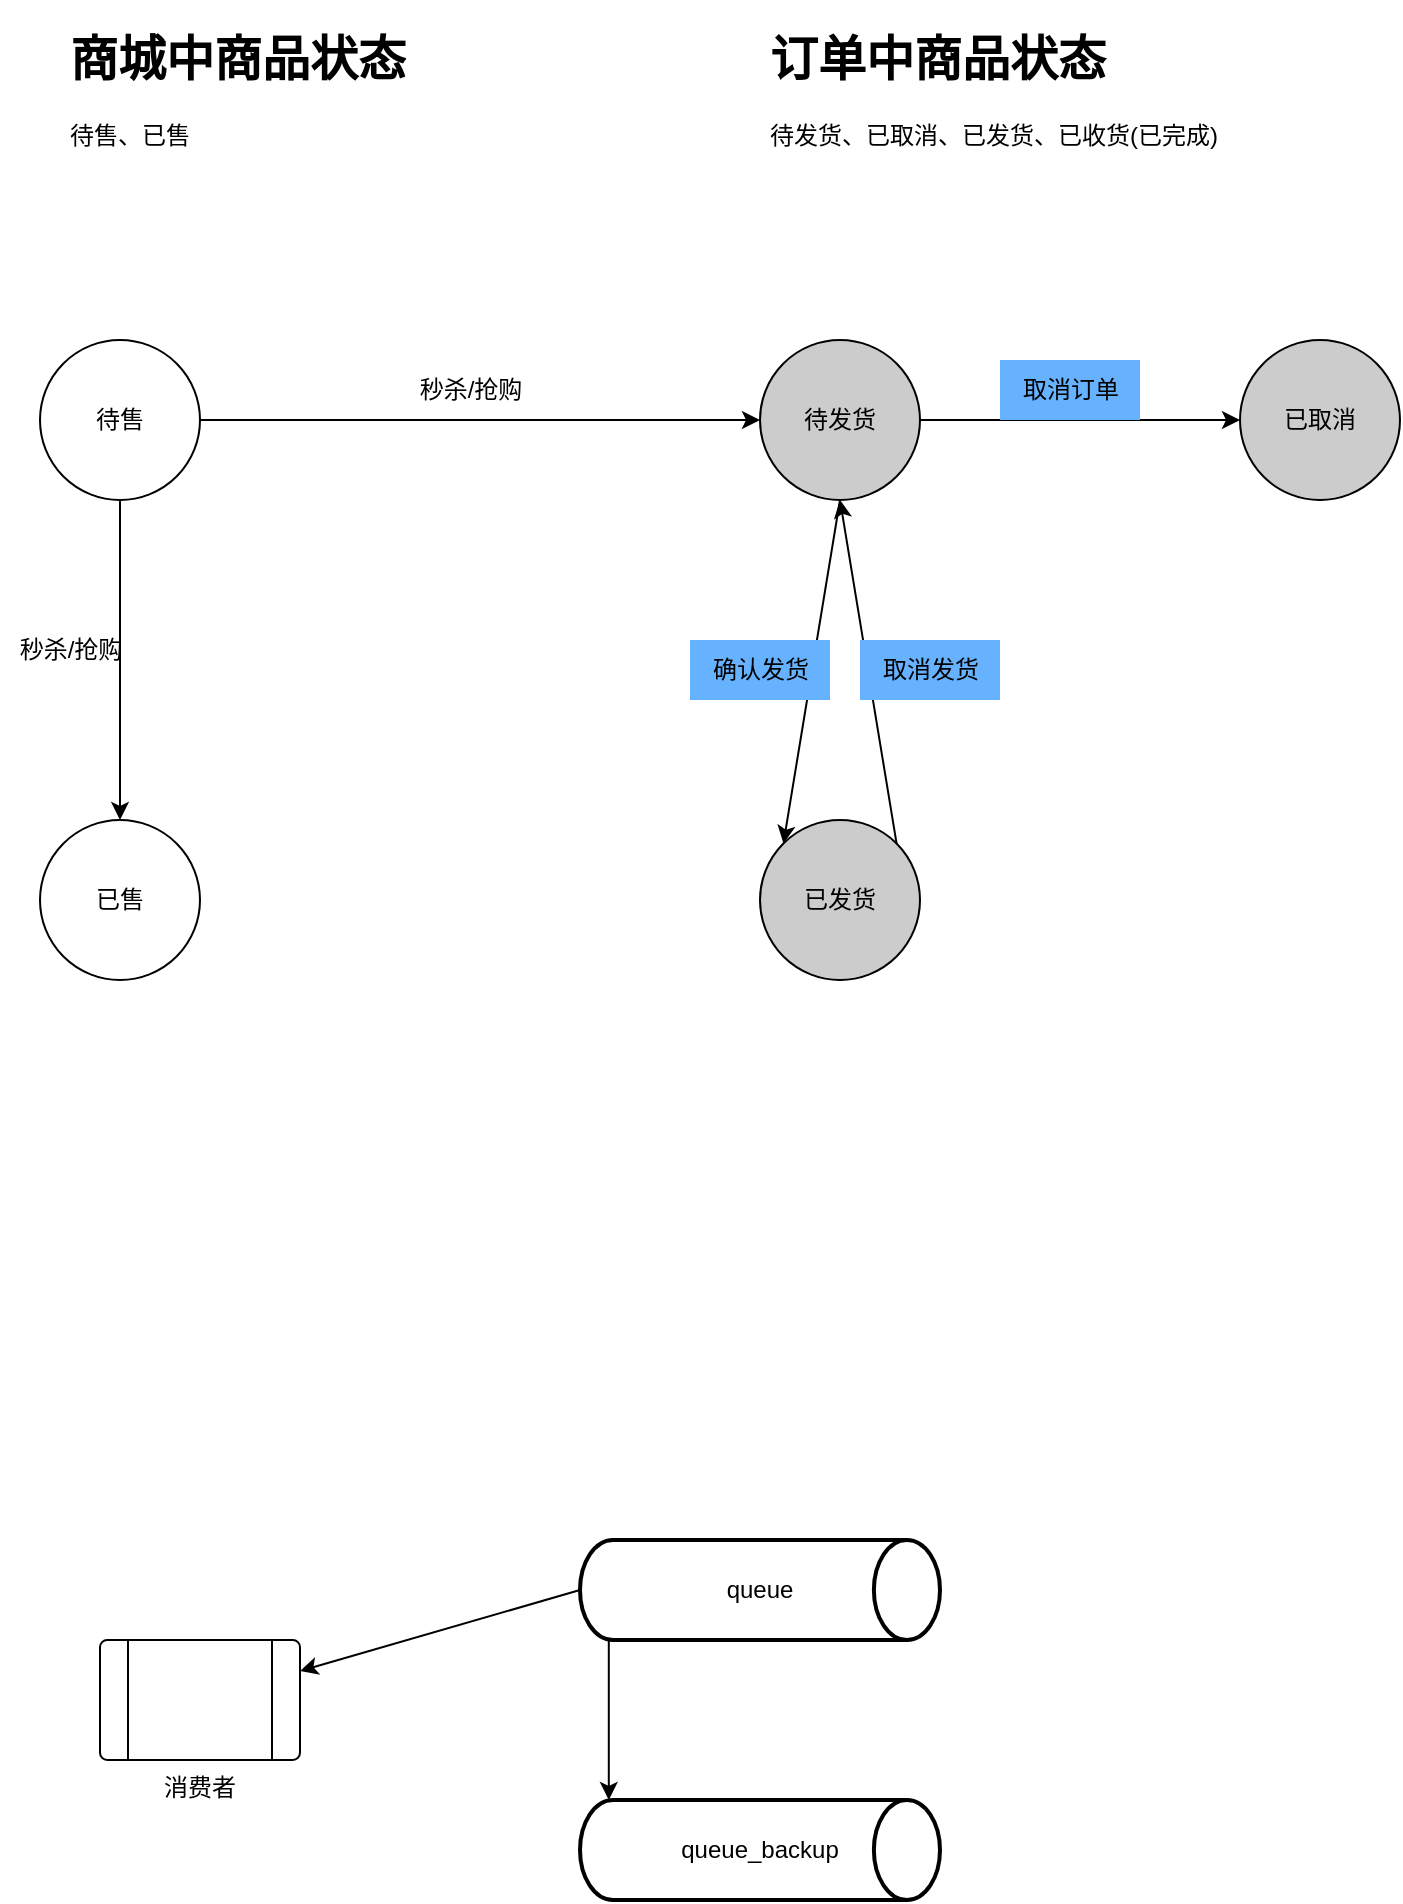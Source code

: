 <mxfile version="20.2.0" type="github">
  <diagram id="ignqKVuEJ_-YDk-l3djZ" name="Page-1">
    <mxGraphModel dx="1422" dy="914" grid="1" gridSize="10" guides="1" tooltips="1" connect="1" arrows="1" fold="1" page="1" pageScale="1" pageWidth="827" pageHeight="1169" math="0" shadow="0">
      <root>
        <mxCell id="0" />
        <mxCell id="1" parent="0" />
        <mxCell id="Z5SLOuipNdUwfTJCunS6-4" value="&lt;h1&gt;订单中商品状态&lt;/h1&gt;&lt;p&gt;待发货、已取消、已发货、已收货(已完成)&lt;/p&gt;" style="text;html=1;strokeColor=none;fillColor=none;spacing=5;spacingTop=-20;whiteSpace=wrap;overflow=hidden;rounded=0;" parent="1" vertex="1">
          <mxGeometry x="430" y="120" width="260" height="80" as="geometry" />
        </mxCell>
        <mxCell id="Z5SLOuipNdUwfTJCunS6-17" style="edgeStyle=none;rounded=0;orthogonalLoop=1;jettySize=auto;html=1;exitX=1;exitY=0.5;exitDx=0;exitDy=0;" parent="1" source="Z5SLOuipNdUwfTJCunS6-5" target="Z5SLOuipNdUwfTJCunS6-6" edge="1">
          <mxGeometry relative="1" as="geometry" />
        </mxCell>
        <mxCell id="Z5SLOuipNdUwfTJCunS6-22" style="rounded=0;orthogonalLoop=1;jettySize=auto;html=1;exitX=0.5;exitY=1;exitDx=0;exitDy=0;entryX=0;entryY=0;entryDx=0;entryDy=0;" parent="1" source="Z5SLOuipNdUwfTJCunS6-5" target="Z5SLOuipNdUwfTJCunS6-7" edge="1">
          <mxGeometry relative="1" as="geometry" />
        </mxCell>
        <mxCell id="Z5SLOuipNdUwfTJCunS6-5" value="待发货" style="ellipse;whiteSpace=wrap;html=1;aspect=fixed;fillColor=#CCCCCC;" parent="1" vertex="1">
          <mxGeometry x="430" y="280" width="80" height="80" as="geometry" />
        </mxCell>
        <mxCell id="Z5SLOuipNdUwfTJCunS6-6" value="已取消" style="ellipse;whiteSpace=wrap;html=1;aspect=fixed;fillColor=#CCCCCC;" parent="1" vertex="1">
          <mxGeometry x="670" y="280" width="80" height="80" as="geometry" />
        </mxCell>
        <mxCell id="Z5SLOuipNdUwfTJCunS6-23" style="edgeStyle=none;rounded=0;orthogonalLoop=1;jettySize=auto;html=1;exitX=1;exitY=0;exitDx=0;exitDy=0;entryX=0.5;entryY=1;entryDx=0;entryDy=0;" parent="1" source="Z5SLOuipNdUwfTJCunS6-7" target="Z5SLOuipNdUwfTJCunS6-5" edge="1">
          <mxGeometry relative="1" as="geometry" />
        </mxCell>
        <mxCell id="Z5SLOuipNdUwfTJCunS6-7" value="已发货" style="ellipse;whiteSpace=wrap;html=1;aspect=fixed;fillColor=#CCCCCC;" parent="1" vertex="1">
          <mxGeometry x="430" y="520" width="80" height="80" as="geometry" />
        </mxCell>
        <mxCell id="Z5SLOuipNdUwfTJCunS6-12" style="edgeStyle=none;rounded=0;orthogonalLoop=1;jettySize=auto;html=1;exitX=1;exitY=0.5;exitDx=0;exitDy=0;entryX=0;entryY=0.5;entryDx=0;entryDy=0;" parent="1" source="Z5SLOuipNdUwfTJCunS6-9" target="Z5SLOuipNdUwfTJCunS6-5" edge="1">
          <mxGeometry relative="1" as="geometry" />
        </mxCell>
        <mxCell id="Z5SLOuipNdUwfTJCunS6-15" style="edgeStyle=none;rounded=0;orthogonalLoop=1;jettySize=auto;html=1;exitX=0.5;exitY=1;exitDx=0;exitDy=0;entryX=0.5;entryY=0;entryDx=0;entryDy=0;" parent="1" source="Z5SLOuipNdUwfTJCunS6-9" target="Z5SLOuipNdUwfTJCunS6-14" edge="1">
          <mxGeometry relative="1" as="geometry" />
        </mxCell>
        <mxCell id="Z5SLOuipNdUwfTJCunS6-9" value="待售" style="ellipse;whiteSpace=wrap;html=1;aspect=fixed;fillColor=#FFFFFF;" parent="1" vertex="1">
          <mxGeometry x="70" y="280" width="80" height="80" as="geometry" />
        </mxCell>
        <mxCell id="Z5SLOuipNdUwfTJCunS6-11" value="秒杀/抢购" style="text;html=1;align=center;verticalAlign=middle;resizable=0;points=[];autosize=1;strokeColor=none;fillColor=none;" parent="1" vertex="1">
          <mxGeometry x="250" y="290" width="70" height="30" as="geometry" />
        </mxCell>
        <mxCell id="Z5SLOuipNdUwfTJCunS6-13" value="&lt;h1&gt;商城中商品状态&lt;/h1&gt;&lt;p&gt;&lt;span style=&quot;text-align: center;&quot;&gt;待售、已售&lt;/span&gt;&lt;/p&gt;" style="text;html=1;strokeColor=none;fillColor=none;spacing=5;spacingTop=-20;whiteSpace=wrap;overflow=hidden;rounded=0;" parent="1" vertex="1">
          <mxGeometry x="80" y="120" width="180" height="80" as="geometry" />
        </mxCell>
        <mxCell id="Z5SLOuipNdUwfTJCunS6-14" value="已售" style="ellipse;whiteSpace=wrap;html=1;aspect=fixed;fillColor=#FFFFFF;" parent="1" vertex="1">
          <mxGeometry x="70" y="520" width="80" height="80" as="geometry" />
        </mxCell>
        <mxCell id="Z5SLOuipNdUwfTJCunS6-16" value="秒杀/抢购" style="text;html=1;align=center;verticalAlign=middle;resizable=0;points=[];autosize=1;strokeColor=none;fillColor=none;" parent="1" vertex="1">
          <mxGeometry x="50" y="420" width="70" height="30" as="geometry" />
        </mxCell>
        <mxCell id="Z5SLOuipNdUwfTJCunS6-18" value="取消订单" style="text;html=1;align=center;verticalAlign=middle;resizable=0;points=[];autosize=1;strokeColor=none;fillColor=#66B2FF;" parent="1" vertex="1">
          <mxGeometry x="550" y="290" width="70" height="30" as="geometry" />
        </mxCell>
        <mxCell id="Z5SLOuipNdUwfTJCunS6-20" value="确认发货" style="text;html=1;align=center;verticalAlign=middle;resizable=0;points=[];autosize=1;strokeColor=none;fillColor=#66B2FF;" parent="1" vertex="1">
          <mxGeometry x="395" y="430" width="70" height="30" as="geometry" />
        </mxCell>
        <mxCell id="Z5SLOuipNdUwfTJCunS6-24" value="取消发货" style="text;html=1;align=center;verticalAlign=middle;resizable=0;points=[];autosize=1;strokeColor=none;fillColor=#66B2FF;" parent="1" vertex="1">
          <mxGeometry x="480" y="430" width="70" height="30" as="geometry" />
        </mxCell>
        <mxCell id="4oEepW4nOVQds5c6S2pF-4" style="edgeStyle=orthogonalEdgeStyle;rounded=0;orthogonalLoop=1;jettySize=auto;html=1;exitX=0.08;exitY=1;exitDx=0;exitDy=0;exitPerimeter=0;entryX=0.08;entryY=0;entryDx=0;entryDy=0;entryPerimeter=0;" edge="1" parent="1" source="4oEepW4nOVQds5c6S2pF-1" target="4oEepW4nOVQds5c6S2pF-2">
          <mxGeometry relative="1" as="geometry" />
        </mxCell>
        <mxCell id="4oEepW4nOVQds5c6S2pF-5" style="rounded=0;orthogonalLoop=1;jettySize=auto;html=1;exitX=0;exitY=0.5;exitDx=0;exitDy=0;exitPerimeter=0;" edge="1" parent="1" source="4oEepW4nOVQds5c6S2pF-1" target="4oEepW4nOVQds5c6S2pF-3">
          <mxGeometry relative="1" as="geometry" />
        </mxCell>
        <mxCell id="4oEepW4nOVQds5c6S2pF-1" value="queue" style="strokeWidth=2;html=1;shape=mxgraph.flowchart.direct_data;whiteSpace=wrap;" vertex="1" parent="1">
          <mxGeometry x="340" y="880" width="180" height="50" as="geometry" />
        </mxCell>
        <mxCell id="4oEepW4nOVQds5c6S2pF-2" value="queue_backup" style="strokeWidth=2;html=1;shape=mxgraph.flowchart.direct_data;whiteSpace=wrap;" vertex="1" parent="1">
          <mxGeometry x="340" y="1010" width="180" height="50" as="geometry" />
        </mxCell>
        <mxCell id="4oEepW4nOVQds5c6S2pF-3" value="消费者" style="verticalLabelPosition=bottom;verticalAlign=top;html=1;shape=process;whiteSpace=wrap;rounded=1;size=0.14;arcSize=6;" vertex="1" parent="1">
          <mxGeometry x="100" y="930" width="100" height="60" as="geometry" />
        </mxCell>
      </root>
    </mxGraphModel>
  </diagram>
</mxfile>
